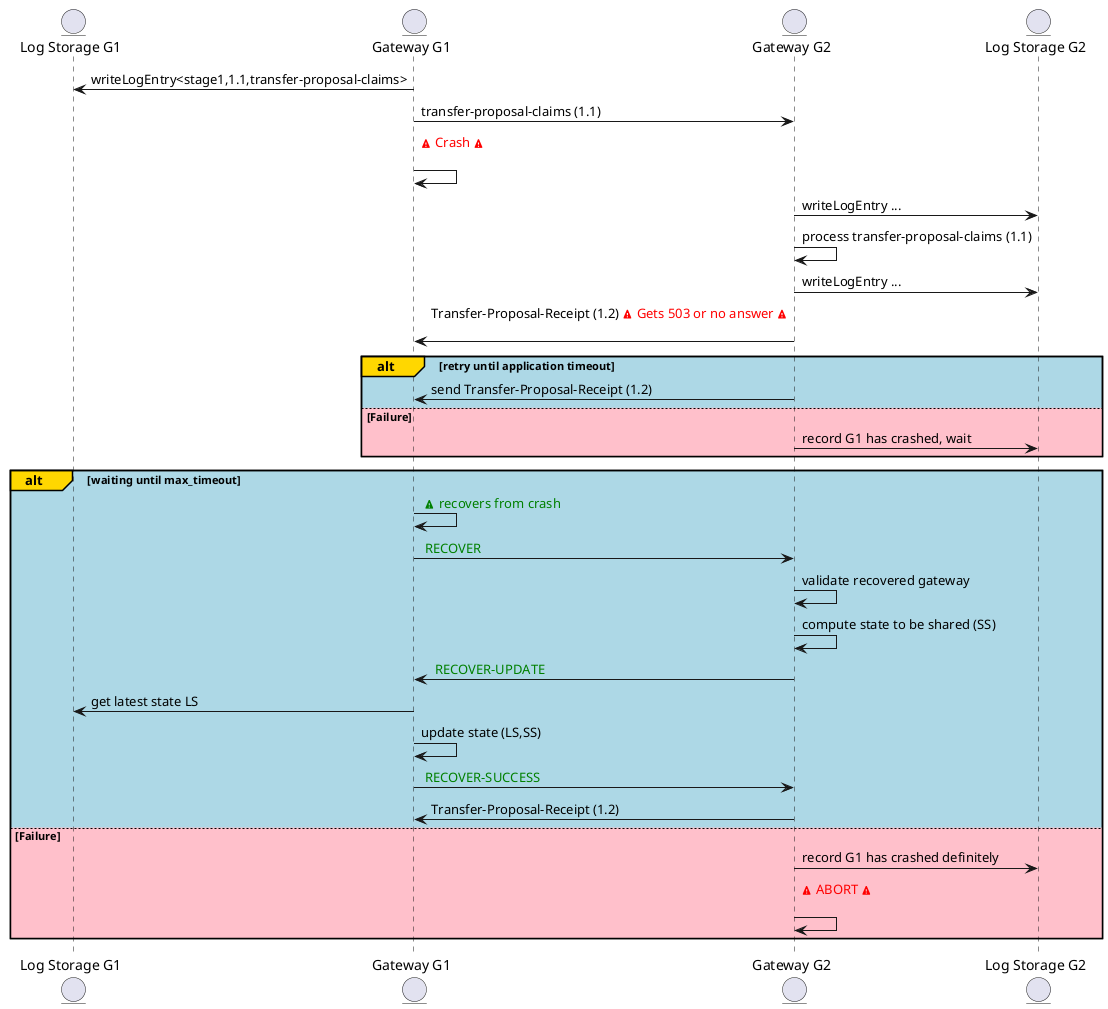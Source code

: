 @startuml

entity "Log Storage G1" as db1
entity "Gateway G1" as sg
entity "Gateway G2" as rg
entity "Log Storage G2" as db2





sg->db1: writeLogEntry<stage1,1.1,transfer-proposal-claims>
sg->rg: transfer-proposal-claims (1.1)
sg->sg: <color:red><&warning> Crash <&warning>\n

rg->db2: writeLogEntry ...
rg->rg: process transfer-proposal-claims (1.1) 
rg->db2: writeLogEntry ...
rg->sg: Transfer-Proposal-Receipt (1.2) <color:red><&warning> Gets 503 or no answer <&warning>\n

alt#Gold #LightBlue retry until application timeout
    rg -> sg: send Transfer-Proposal-Receipt (1.2)
else #Pink Failure
    rg -> db2: record G1 has crashed, wait
end

alt#Gold #LightBlue waiting until max_timeout
   sg->sg: <color:green> <&warning> recovers from crash
    sg->rg: <color:green> RECOVER 
    rg->rg: validate recovered gateway
    rg->rg: compute state to be shared (SS) 
   rg->sg: <color:green> RECOVER-UPDATE
   sg->db1: get latest state LS
   sg->sg: update state (LS,SS)
    sg->rg: <color:green> RECOVER-SUCCESS
    rg->sg: Transfer-Proposal-Receipt (1.2)

else #Pink Failure
    rg -> db2: record G1 has crashed definitely
    rg -> rg:  <color:red><&warning> ABORT <&warning>\n
end


   

@enduml